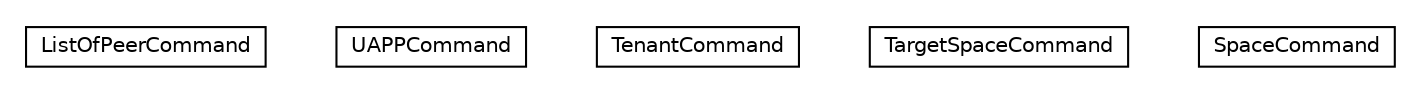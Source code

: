 #!/usr/local/bin/dot
#
# Class diagram 
# Generated by UMLGraph version R5_6-24-gf6e263 (http://www.umlgraph.org/)
#

digraph G {
	edge [fontname="Helvetica",fontsize=10,labelfontname="Helvetica",labelfontsize=10];
	node [fontname="Helvetica",fontsize=10,shape=plaintext];
	nodesep=0.25;
	ranksep=0.5;
	// org.universAAL.middleware.shell.universAAL.osgi.ListOfPeerCommand
	c559498 [label=<<table title="org.universAAL.middleware.shell.universAAL.osgi.ListOfPeerCommand" border="0" cellborder="1" cellspacing="0" cellpadding="2" port="p" href="./ListOfPeerCommand.html">
		<tr><td><table border="0" cellspacing="0" cellpadding="1">
<tr><td align="center" balign="center"> ListOfPeerCommand </td></tr>
		</table></td></tr>
		</table>>, URL="./ListOfPeerCommand.html", fontname="Helvetica", fontcolor="black", fontsize=10.0];
	// org.universAAL.middleware.shell.universAAL.osgi.UAPPCommand
	c559499 [label=<<table title="org.universAAL.middleware.shell.universAAL.osgi.UAPPCommand" border="0" cellborder="1" cellspacing="0" cellpadding="2" port="p" href="./UAPPCommand.html">
		<tr><td><table border="0" cellspacing="0" cellpadding="1">
<tr><td align="center" balign="center"> UAPPCommand </td></tr>
		</table></td></tr>
		</table>>, URL="./UAPPCommand.html", fontname="Helvetica", fontcolor="black", fontsize=10.0];
	// org.universAAL.middleware.shell.universAAL.osgi.TenantCommand
	c559500 [label=<<table title="org.universAAL.middleware.shell.universAAL.osgi.TenantCommand" border="0" cellborder="1" cellspacing="0" cellpadding="2" port="p" href="./TenantCommand.html">
		<tr><td><table border="0" cellspacing="0" cellpadding="1">
<tr><td align="center" balign="center"> TenantCommand </td></tr>
		</table></td></tr>
		</table>>, URL="./TenantCommand.html", fontname="Helvetica", fontcolor="black", fontsize=10.0];
	// org.universAAL.middleware.shell.universAAL.osgi.TargetSpaceCommand
	c559501 [label=<<table title="org.universAAL.middleware.shell.universAAL.osgi.TargetSpaceCommand" border="0" cellborder="1" cellspacing="0" cellpadding="2" port="p" href="./TargetSpaceCommand.html">
		<tr><td><table border="0" cellspacing="0" cellpadding="1">
<tr><td align="center" balign="center"> TargetSpaceCommand </td></tr>
		</table></td></tr>
		</table>>, URL="./TargetSpaceCommand.html", fontname="Helvetica", fontcolor="black", fontsize=10.0];
	// org.universAAL.middleware.shell.universAAL.osgi.SpaceCommand
	c559502 [label=<<table title="org.universAAL.middleware.shell.universAAL.osgi.SpaceCommand" border="0" cellborder="1" cellspacing="0" cellpadding="2" port="p" href="./SpaceCommand.html">
		<tr><td><table border="0" cellspacing="0" cellpadding="1">
<tr><td align="center" balign="center"> SpaceCommand </td></tr>
		</table></td></tr>
		</table>>, URL="./SpaceCommand.html", fontname="Helvetica", fontcolor="black", fontsize=10.0];
}

